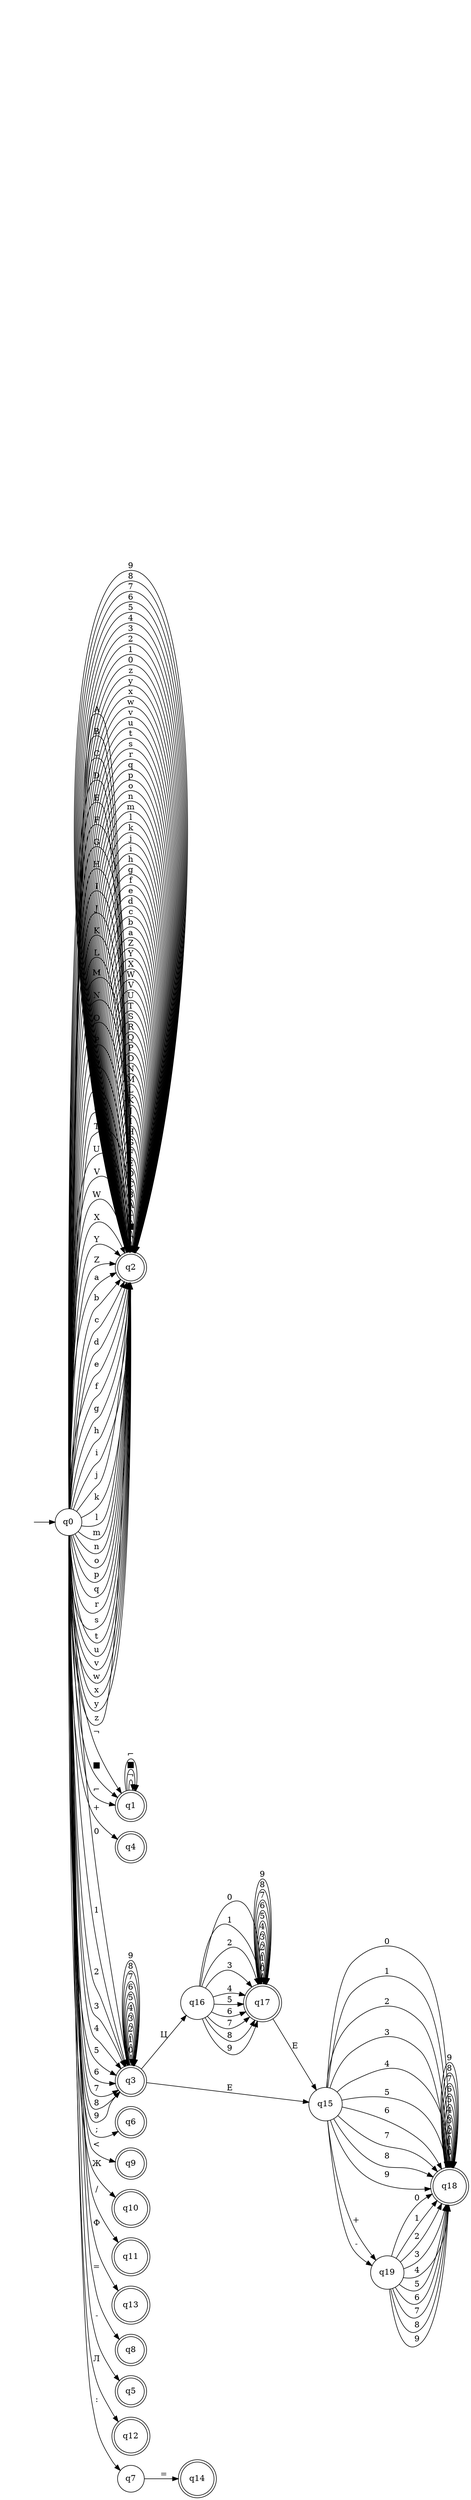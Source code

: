 digraph "DFA DIRECT - YALEX" {
	graph [rankdir=LR]
	"" [label="" shape=plaintext]
	q2 [label=q2 shape=doublecircle]
	q17 [label=q17 shape=doublecircle]
	q1 [label=q1 shape=doublecircle]
	q4 [label=q4 shape=doublecircle]
	q3 [label=q3 shape=doublecircle]
	q6 [label=q6 shape=doublecircle]
	q9 [label=q9 shape=doublecircle]
	q10 [label=q10 shape=doublecircle]
	q11 [label=q11 shape=doublecircle]
	q13 [label=q13 shape=doublecircle]
	q14 [label=q14 shape=doublecircle]
	q8 [label=q8 shape=doublecircle]
	q5 [label=q5 shape=doublecircle]
	q18 [label=q18 shape=doublecircle]
	q12 [label=q12 shape=doublecircle]
	q16 [label=q16 shape=circle]
	q19 [label=q19 shape=circle]
	q7 [label=q7 shape=circle]
	q0 [label=q0 shape=circle]
	q15 [label=q15 shape=circle]
	"" -> q0 [label=""]
	q0 -> q1 [label="¬"]
	q0 -> q1 [label="■"]
	q0 -> q1 [label="⌐"]
	q0 -> q2 [label=A]
	q0 -> q2 [label=B]
	q0 -> q2 [label=C]
	q0 -> q2 [label=D]
	q0 -> q2 [label=E]
	q0 -> q2 [label=F]
	q0 -> q2 [label=G]
	q0 -> q2 [label=H]
	q0 -> q2 [label=I]
	q0 -> q2 [label=J]
	q0 -> q2 [label=K]
	q0 -> q2 [label=L]
	q0 -> q2 [label=M]
	q0 -> q2 [label=N]
	q0 -> q2 [label=O]
	q0 -> q2 [label=P]
	q0 -> q2 [label=Q]
	q0 -> q2 [label=R]
	q0 -> q2 [label=S]
	q0 -> q2 [label=T]
	q0 -> q2 [label=U]
	q0 -> q2 [label=V]
	q0 -> q2 [label=W]
	q0 -> q2 [label=X]
	q0 -> q2 [label=Y]
	q0 -> q2 [label=Z]
	q0 -> q2 [label=a]
	q0 -> q2 [label=b]
	q0 -> q2 [label=c]
	q0 -> q2 [label=d]
	q0 -> q2 [label=e]
	q0 -> q2 [label=f]
	q0 -> q2 [label=g]
	q0 -> q2 [label=h]
	q0 -> q2 [label=i]
	q0 -> q2 [label=j]
	q0 -> q2 [label=k]
	q0 -> q2 [label=l]
	q0 -> q2 [label=m]
	q0 -> q2 [label=n]
	q0 -> q2 [label=o]
	q0 -> q2 [label=p]
	q0 -> q2 [label=q]
	q0 -> q2 [label=r]
	q0 -> q2 [label=s]
	q0 -> q2 [label=t]
	q0 -> q2 [label=u]
	q0 -> q2 [label=v]
	q0 -> q2 [label=w]
	q0 -> q2 [label=x]
	q0 -> q2 [label=y]
	q0 -> q2 [label=z]
	q0 -> q3 [label=0]
	q0 -> q3 [label=1]
	q0 -> q3 [label=2]
	q0 -> q3 [label=3]
	q0 -> q3 [label=4]
	q0 -> q3 [label=5]
	q0 -> q3 [label=6]
	q0 -> q3 [label=7]
	q0 -> q3 [label=8]
	q0 -> q3 [label=9]
	q0 -> q4 [label="+"]
	q0 -> q5 [label="-"]
	q0 -> q6 [label=";"]
	q0 -> q7 [label=":"]
	q0 -> q8 [label="="]
	q0 -> q9 [label="<"]
	q0 -> q10 [label="Ж"]
	q0 -> q11 [label="/"]
	q0 -> q12 [label="Л"]
	q0 -> q13 [label="Ф"]
	q7 -> q14 [label="="]
	q3 -> q15 [label=E]
	q3 -> q3 [label=0]
	q3 -> q3 [label=1]
	q3 -> q3 [label=2]
	q3 -> q3 [label=3]
	q3 -> q3 [label=4]
	q3 -> q3 [label=5]
	q3 -> q3 [label=6]
	q3 -> q3 [label=7]
	q3 -> q3 [label=8]
	q3 -> q3 [label=9]
	q3 -> q16 [label="Ц"]
	q16 -> q17 [label=0]
	q16 -> q17 [label=1]
	q16 -> q17 [label=2]
	q16 -> q17 [label=3]
	q16 -> q17 [label=4]
	q16 -> q17 [label=5]
	q16 -> q17 [label=6]
	q16 -> q17 [label=7]
	q16 -> q17 [label=8]
	q16 -> q17 [label=9]
	q17 -> q15 [label=E]
	q17 -> q17 [label=0]
	q17 -> q17 [label=1]
	q17 -> q17 [label=2]
	q17 -> q17 [label=3]
	q17 -> q17 [label=4]
	q17 -> q17 [label=5]
	q17 -> q17 [label=6]
	q17 -> q17 [label=7]
	q17 -> q17 [label=8]
	q17 -> q17 [label=9]
	q15 -> q18 [label=0]
	q15 -> q18 [label=1]
	q15 -> q18 [label=2]
	q15 -> q18 [label=3]
	q15 -> q18 [label=4]
	q15 -> q18 [label=5]
	q15 -> q18 [label=6]
	q15 -> q18 [label=7]
	q15 -> q18 [label=8]
	q15 -> q18 [label=9]
	q15 -> q19 [label="+"]
	q15 -> q19 [label="-"]
	q19 -> q18 [label=0]
	q19 -> q18 [label=1]
	q19 -> q18 [label=2]
	q19 -> q18 [label=3]
	q19 -> q18 [label=4]
	q19 -> q18 [label=5]
	q19 -> q18 [label=6]
	q19 -> q18 [label=7]
	q19 -> q18 [label=8]
	q19 -> q18 [label=9]
	q18 -> q18 [label=0]
	q18 -> q18 [label=1]
	q18 -> q18 [label=2]
	q18 -> q18 [label=3]
	q18 -> q18 [label=4]
	q18 -> q18 [label=5]
	q18 -> q18 [label=6]
	q18 -> q18 [label=7]
	q18 -> q18 [label=8]
	q18 -> q18 [label=9]
	q2 -> q2 [label="¬"]
	q2 -> q2 [label="■"]
	q2 -> q2 [label="⌐"]
	q2 -> q2 [label=A]
	q2 -> q2 [label=B]
	q2 -> q2 [label=C]
	q2 -> q2 [label=D]
	q2 -> q2 [label=E]
	q2 -> q2 [label=F]
	q2 -> q2 [label=G]
	q2 -> q2 [label=H]
	q2 -> q2 [label=I]
	q2 -> q2 [label=J]
	q2 -> q2 [label=K]
	q2 -> q2 [label=L]
	q2 -> q2 [label=M]
	q2 -> q2 [label=N]
	q2 -> q2 [label=O]
	q2 -> q2 [label=P]
	q2 -> q2 [label=Q]
	q2 -> q2 [label=R]
	q2 -> q2 [label=S]
	q2 -> q2 [label=T]
	q2 -> q2 [label=U]
	q2 -> q2 [label=V]
	q2 -> q2 [label=W]
	q2 -> q2 [label=X]
	q2 -> q2 [label=Y]
	q2 -> q2 [label=Z]
	q2 -> q2 [label=a]
	q2 -> q2 [label=b]
	q2 -> q2 [label=c]
	q2 -> q2 [label=d]
	q2 -> q2 [label=e]
	q2 -> q2 [label=f]
	q2 -> q2 [label=g]
	q2 -> q2 [label=h]
	q2 -> q2 [label=i]
	q2 -> q2 [label=j]
	q2 -> q2 [label=k]
	q2 -> q2 [label=l]
	q2 -> q2 [label=m]
	q2 -> q2 [label=n]
	q2 -> q2 [label=o]
	q2 -> q2 [label=p]
	q2 -> q2 [label=q]
	q2 -> q2 [label=r]
	q2 -> q2 [label=s]
	q2 -> q2 [label=t]
	q2 -> q2 [label=u]
	q2 -> q2 [label=v]
	q2 -> q2 [label=w]
	q2 -> q2 [label=x]
	q2 -> q2 [label=y]
	q2 -> q2 [label=z]
	q2 -> q2 [label=0]
	q2 -> q2 [label=1]
	q2 -> q2 [label=2]
	q2 -> q2 [label=3]
	q2 -> q2 [label=4]
	q2 -> q2 [label=5]
	q2 -> q2 [label=6]
	q2 -> q2 [label=7]
	q2 -> q2 [label=8]
	q2 -> q2 [label=9]
	q1 -> q1 [label="¬"]
	q1 -> q1 [label="■"]
	q1 -> q1 [label="⌐"]
}
